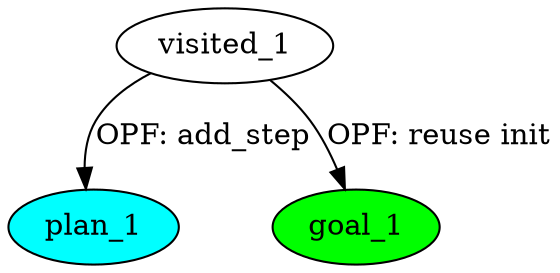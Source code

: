 digraph {
	"f37de751-2ace-e707-c3da-33f6766793b4" [label=plan_0 fillcolor=cyan style=filled]
	"f37de751-2ace-e707-c3da-33f6766793b4" [label=visited_1 fillcolor=white style=filled]
	"8270dec3-ca2f-1333-db89-94d901d6a28c" [label=plan_1 fillcolor=cyan style=filled]
	"f37de751-2ace-e707-c3da-33f6766793b4" -> "8270dec3-ca2f-1333-db89-94d901d6a28c" [label="OPF: add_step"]
	"ea4dbf28-f1b3-3570-ba35-2d98a9a24458" [label=plan_2 fillcolor=cyan style=filled]
	"f37de751-2ace-e707-c3da-33f6766793b4" -> "ea4dbf28-f1b3-3570-ba35-2d98a9a24458" [label="OPF: reuse init"]
	"ea4dbf28-f1b3-3570-ba35-2d98a9a24458" [label=visited_2 fillcolor=white style=filled]
	"ea4dbf28-f1b3-3570-ba35-2d98a9a24458" [label=goal_1 fillcolor=green style=filled]
}
